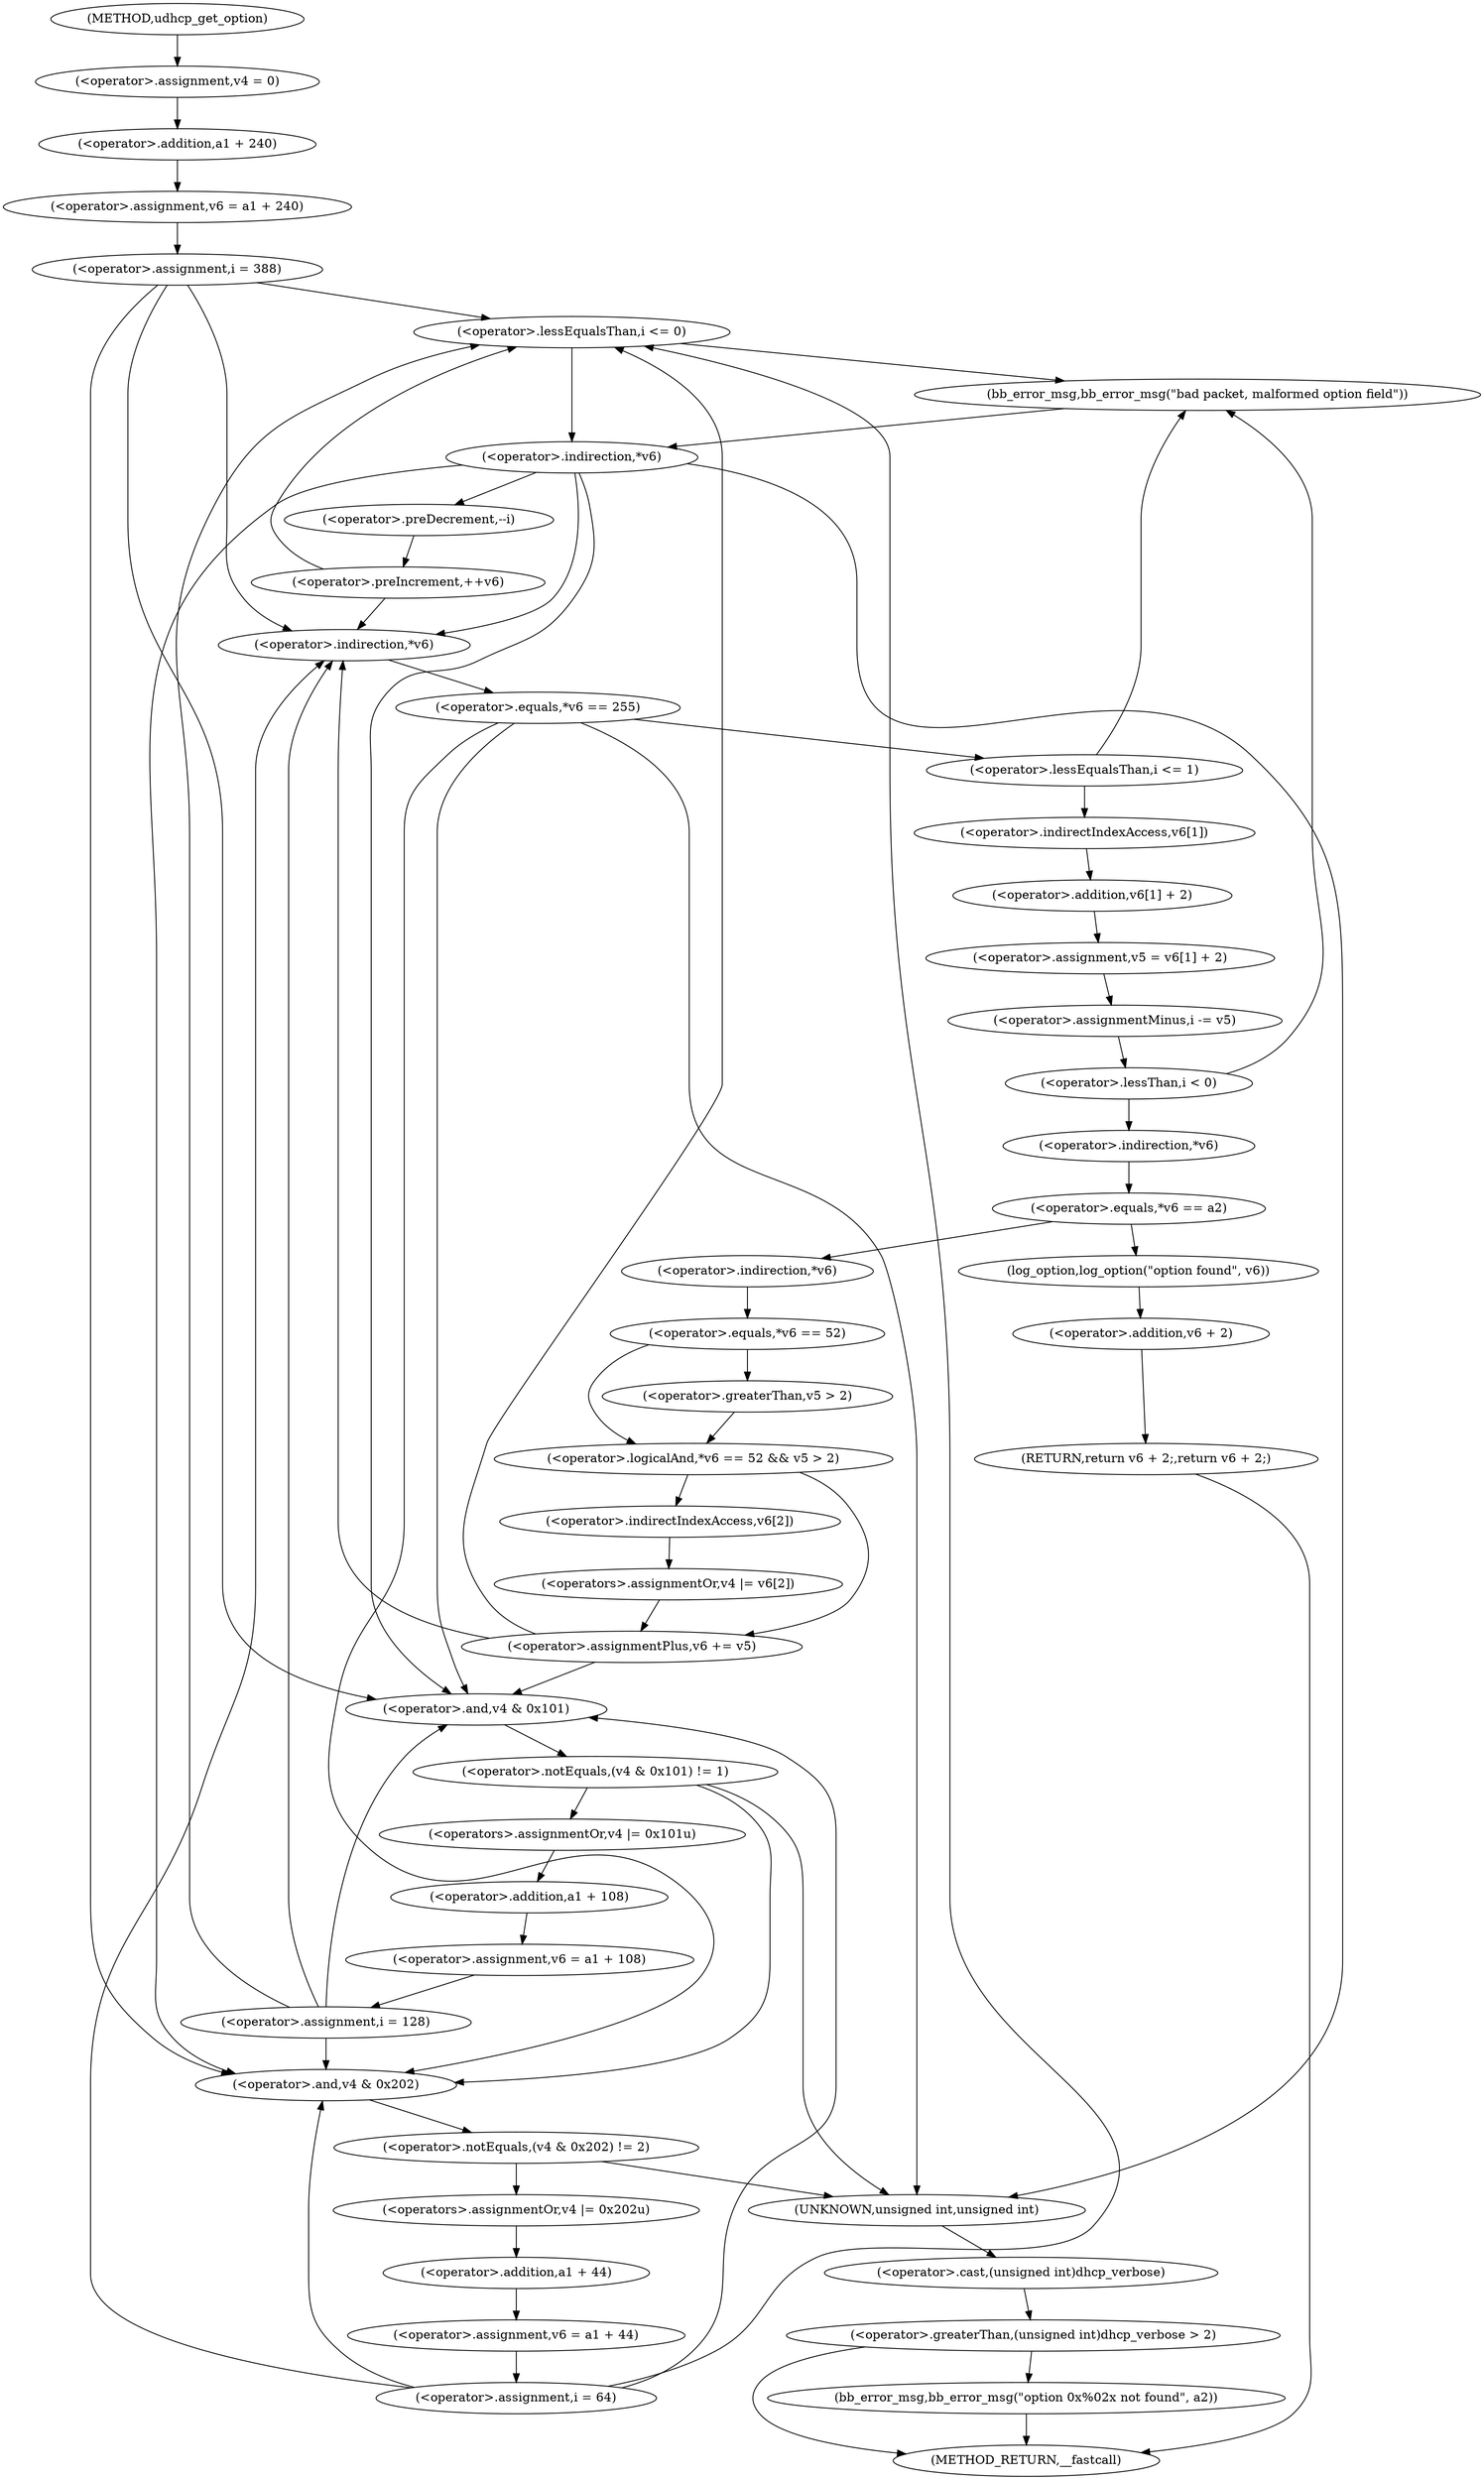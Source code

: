 digraph udhcp_get_option {  
"1000113" [label = "(<operator>.assignment,v4 = 0)" ]
"1000116" [label = "(<operator>.assignment,v6 = a1 + 240)" ]
"1000118" [label = "(<operator>.addition,a1 + 240)" ]
"1000122" [label = "(<operator>.assignment,i = 388)" ]
"1000125" [label = "(<operator>.assignment,i = 64)" ]
"1000139" [label = "(<operator>.lessEqualsThan,i <= 0)" ]
"1000144" [label = "(bb_error_msg,bb_error_msg(\"bad packet, malformed option field\"))" ]
"1000148" [label = "(<operator>.indirection,*v6)" ]
"1000151" [label = "(<operator>.preDecrement,--i)" ]
"1000153" [label = "(<operator>.preIncrement,++v6)" ]
"1000156" [label = "(<operator>.equals,*v6 == 255)" ]
"1000157" [label = "(<operator>.indirection,*v6)" ]
"1000162" [label = "(<operator>.lessEqualsThan,i <= 1)" ]
"1000166" [label = "(<operator>.assignment,v5 = v6[1] + 2)" ]
"1000168" [label = "(<operator>.addition,v6[1] + 2)" ]
"1000169" [label = "(<operator>.indirectIndexAccess,v6[1])" ]
"1000173" [label = "(<operator>.assignmentMinus,i -= v5)" ]
"1000177" [label = "(<operator>.lessThan,i < 0)" ]
"1000182" [label = "(<operator>.equals,*v6 == a2)" ]
"1000183" [label = "(<operator>.indirection,*v6)" ]
"1000187" [label = "(log_option,log_option(\"option found\", v6))" ]
"1000190" [label = "(RETURN,return v6 + 2;,return v6 + 2;)" ]
"1000191" [label = "(<operator>.addition,v6 + 2)" ]
"1000195" [label = "(<operator>.logicalAnd,*v6 == 52 && v5 > 2)" ]
"1000196" [label = "(<operator>.equals,*v6 == 52)" ]
"1000197" [label = "(<operator>.indirection,*v6)" ]
"1000200" [label = "(<operator>.greaterThan,v5 > 2)" ]
"1000203" [label = "(<operators>.assignmentOr,v4 |= v6[2])" ]
"1000205" [label = "(<operator>.indirectIndexAccess,v6[2])" ]
"1000208" [label = "(<operator>.assignmentPlus,v6 += v5)" ]
"1000212" [label = "(<operator>.notEquals,(v4 & 0x101) != 1)" ]
"1000213" [label = "(<operator>.and,v4 & 0x101)" ]
"1000218" [label = "(<operators>.assignmentOr,v4 |= 0x101u)" ]
"1000221" [label = "(<operator>.assignment,v6 = a1 + 108)" ]
"1000223" [label = "(<operator>.addition,a1 + 108)" ]
"1000226" [label = "(<operator>.assignment,i = 128)" ]
"1000230" [label = "(<operator>.notEquals,(v4 & 0x202) != 2)" ]
"1000231" [label = "(<operator>.and,v4 & 0x202)" ]
"1000236" [label = "(<operators>.assignmentOr,v4 |= 0x202u)" ]
"1000239" [label = "(<operator>.assignment,v6 = a1 + 44)" ]
"1000241" [label = "(<operator>.addition,a1 + 44)" ]
"1000245" [label = "(<operator>.greaterThan,(unsigned int)dhcp_verbose > 2)" ]
"1000246" [label = "(<operator>.cast,(unsigned int)dhcp_verbose)" ]
"1000247" [label = "(UNKNOWN,unsigned int,unsigned int)" ]
"1000250" [label = "(bb_error_msg,bb_error_msg(\"option 0x%02x not found\", a2))" ]
"1000105" [label = "(METHOD,udhcp_get_option)" ]
"1000254" [label = "(METHOD_RETURN,__fastcall)" ]
  "1000113" -> "1000118" 
  "1000116" -> "1000122" 
  "1000118" -> "1000116" 
  "1000122" -> "1000139" 
  "1000122" -> "1000157" 
  "1000122" -> "1000213" 
  "1000122" -> "1000231" 
  "1000125" -> "1000139" 
  "1000125" -> "1000157" 
  "1000125" -> "1000213" 
  "1000125" -> "1000231" 
  "1000139" -> "1000144" 
  "1000139" -> "1000148" 
  "1000144" -> "1000148" 
  "1000148" -> "1000247" 
  "1000148" -> "1000157" 
  "1000148" -> "1000213" 
  "1000148" -> "1000231" 
  "1000148" -> "1000151" 
  "1000151" -> "1000153" 
  "1000153" -> "1000139" 
  "1000153" -> "1000157" 
  "1000156" -> "1000247" 
  "1000156" -> "1000213" 
  "1000156" -> "1000231" 
  "1000156" -> "1000162" 
  "1000157" -> "1000156" 
  "1000162" -> "1000144" 
  "1000162" -> "1000169" 
  "1000166" -> "1000173" 
  "1000168" -> "1000166" 
  "1000169" -> "1000168" 
  "1000173" -> "1000177" 
  "1000177" -> "1000144" 
  "1000177" -> "1000183" 
  "1000182" -> "1000187" 
  "1000182" -> "1000197" 
  "1000183" -> "1000182" 
  "1000187" -> "1000191" 
  "1000190" -> "1000254" 
  "1000191" -> "1000190" 
  "1000195" -> "1000205" 
  "1000195" -> "1000208" 
  "1000196" -> "1000195" 
  "1000196" -> "1000200" 
  "1000197" -> "1000196" 
  "1000200" -> "1000195" 
  "1000203" -> "1000208" 
  "1000205" -> "1000203" 
  "1000208" -> "1000139" 
  "1000208" -> "1000157" 
  "1000208" -> "1000213" 
  "1000212" -> "1000247" 
  "1000212" -> "1000231" 
  "1000212" -> "1000218" 
  "1000213" -> "1000212" 
  "1000218" -> "1000223" 
  "1000221" -> "1000226" 
  "1000223" -> "1000221" 
  "1000226" -> "1000139" 
  "1000226" -> "1000157" 
  "1000226" -> "1000213" 
  "1000226" -> "1000231" 
  "1000230" -> "1000247" 
  "1000230" -> "1000236" 
  "1000231" -> "1000230" 
  "1000236" -> "1000241" 
  "1000239" -> "1000125" 
  "1000241" -> "1000239" 
  "1000245" -> "1000250" 
  "1000245" -> "1000254" 
  "1000246" -> "1000245" 
  "1000247" -> "1000246" 
  "1000250" -> "1000254" 
  "1000105" -> "1000113" 
}
